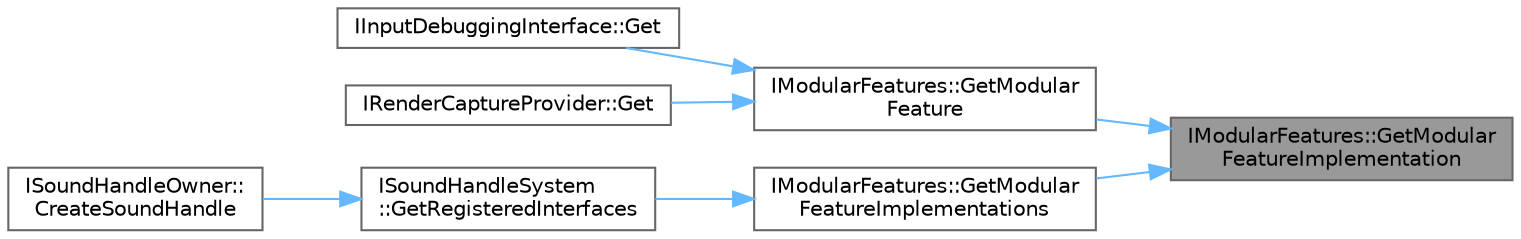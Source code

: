 digraph "IModularFeatures::GetModularFeatureImplementation"
{
 // INTERACTIVE_SVG=YES
 // LATEX_PDF_SIZE
  bgcolor="transparent";
  edge [fontname=Helvetica,fontsize=10,labelfontname=Helvetica,labelfontsize=10];
  node [fontname=Helvetica,fontsize=10,shape=box,height=0.2,width=0.4];
  rankdir="RL";
  Node1 [id="Node000001",label="IModularFeatures::GetModular\lFeatureImplementation",height=0.2,width=0.4,color="gray40", fillcolor="grey60", style="filled", fontcolor="black",tooltip="Queries for a specific modular feature."];
  Node1 -> Node2 [id="edge1_Node000001_Node000002",dir="back",color="steelblue1",style="solid",tooltip=" "];
  Node2 [id="Node000002",label="IModularFeatures::GetModular\lFeature",height=0.2,width=0.4,color="grey40", fillcolor="white", style="filled",URL="$db/d7d/classIModularFeatures.html#aa9e0a3ed41251258b3bbc9dda595a8e0",tooltip="Queries for a specific feature."];
  Node2 -> Node3 [id="edge2_Node000002_Node000003",dir="back",color="steelblue1",style="solid",tooltip=" "];
  Node3 [id="Node000003",label="IInputDebuggingInterface::Get",height=0.2,width=0.4,color="grey40", fillcolor="white", style="filled",URL="$d6/dca/classIInputDebuggingInterface.html#aaa0e920db2bb8ce49c33136be8726bdb",tooltip=" "];
  Node2 -> Node4 [id="edge3_Node000002_Node000004",dir="back",color="steelblue1",style="solid",tooltip=" "];
  Node4 [id="Node000004",label="IRenderCaptureProvider::Get",height=0.2,width=0.4,color="grey40", fillcolor="white", style="filled",URL="$de/d0a/classIRenderCaptureProvider.html#aaf4284c9fd3a28be5aa212e573b2a866",tooltip="Gets the first registered implementation of this feature."];
  Node1 -> Node5 [id="edge4_Node000001_Node000005",dir="back",color="steelblue1",style="solid",tooltip=" "];
  Node5 [id="Node000005",label="IModularFeatures::GetModular\lFeatureImplementations",height=0.2,width=0.4,color="grey40", fillcolor="white", style="filled",URL="$db/d7d/classIModularFeatures.html#a615180c55fc3a3175ed174312cf5f21d",tooltip="Queries for one or more implementations of a single feature."];
  Node5 -> Node6 [id="edge5_Node000005_Node000006",dir="back",color="steelblue1",style="solid",tooltip=" "];
  Node6 [id="Node000006",label="ISoundHandleSystem\l::GetRegisteredInterfaces",height=0.2,width=0.4,color="grey40", fillcolor="white", style="filled",URL="$d9/d68/classISoundHandleSystem.html#a872f3f2fd55a32d56a38edb190756120",tooltip=" "];
  Node6 -> Node7 [id="edge6_Node000006_Node000007",dir="back",color="steelblue1",style="solid",tooltip=" "];
  Node7 [id="Node000007",label="ISoundHandleOwner::\lCreateSoundHandle",height=0.2,width=0.4,color="grey40", fillcolor="white", style="filled",URL="$d6/dc8/classISoundHandleOwner.html#a2c8dbb34ce86eb6dcdf11dbeaffc3ad0",tooltip=" "];
}
